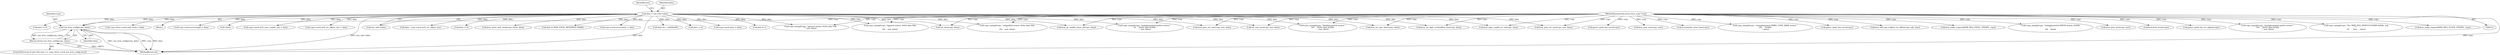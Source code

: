 digraph "0_linux_c300aa64ddf57d9c5d9c898a64b36877345dd4a9@pointer" {
"1000605" [label="(Call,xen_hvm_config(vcpu, data))"];
"1000113" [label="(MethodParameterIn,struct kvm_vcpu *vcpu)"];
"1000127" [label="(Call,data = msr_info->data)"];
"1000604" [label="(Return,return xen_hvm_config(vcpu, data);)"];
"1000605" [label="(Call,xen_hvm_config(vcpu, data))"];
"1000133" [label="(Identifier,msr)"];
"1000464" [label="(Call,data != 0)"];
"1000613" [label="(Call,kvm_pmu_set_msr(vcpu, msr, data))"];
"1000289" [label="(Call,kvm_write_wall_clock(vcpu->kvm, data))"];
"1000455" [label="(Call,set_msr_mce(vcpu, msr, data))"];
"1000477" [label="(Call,vcpu_unimpl(vcpu, \"unimplemented perfctr wrmsr: \"\n\t\t\t    \"0x%x data 0x%llx\n\", msr, data))"];
"1000575" [label="(Call,guest_cpuid_has_osvw(vcpu))"];
"1000491" [label="(Call,kvm_pmu_msr(vcpu, msr))"];
"1000128" [label="(Identifier,data)"];
"1000280" [label="(Call,vcpu->kvm->arch.wall_clock = data)"];
"1000436" [label="(Call,accumulate_steal_time(vcpu))"];
"1000184" [label="(Call,vcpu_unimpl(vcpu, \"unimplemented MMIO_CONF_BASE wrmsr: \"\n\t\t\t\t    \"0x%llx\n\", data))"];
"1000558" [label="(Call,guest_cpuid_has_osvw(vcpu))"];
"1000115" [label="(Block,)"];
"1000638" [label="(MethodReturn,int)"];
"1000257" [label="(Call,kvm_x86_ops->adjust_tsc_offset(vcpu, adj, true))"];
"1000439" [label="(Call,kvm_make_request(KVM_REQ_STEAL_UPDATE, vcpu))"];
"1000261" [label="(Call,vcpu->arch.ia32_tsc_adjust_msr = data)"];
"1000505" [label="(Call,vcpu_unimpl(vcpu, \"disabled perfctr wrmsr: \"\n\t\t\t\t    \"0x%x data 0x%llx\n\", msr, data))"];
"1000604" [label="(Return,return xen_hvm_config(vcpu, data);)"];
"1000630" [label="(Call,vcpu_unimpl(vcpu, \"ignored wrmsr: 0x%x data %llx\n\",\n\t\t\t\t    msr, data))"];
"1000606" [label="(Identifier,vcpu)"];
"1000171" [label="(Call,vcpu_unimpl(vcpu, \"unimplemented HWCR wrmsr: 0x%llx\n\",\n\t\t\t\t    data))"];
"1000129" [label="(Call,msr_info->data)"];
"1000250" [label="(Call,data - vcpu->arch.ia32_tsc_adjust_msr)"];
"1000127" [label="(Call,data = msr_info->data)"];
"1000609" [label="(Call,kvm_pmu_msr(vcpu, msr))"];
"1000144" [label="(Call,set_efer(vcpu, data))"];
"1000621" [label="(Call,vcpu_unimpl(vcpu, \"unhandled wrmsr: 0x%x data %llx\n\",\n\t\t\t\t    msr, data))"];
"1000370" [label="(Call,kvm_pv_enable_async_pf(vcpu, data))"];
"1000384" [label="(Call,data & KVM_STEAL_RESERVED_MASK)"];
"1000579" [label="(Call,vcpu->arch.osvw.status = data)"];
"1000221" [label="(Call,kvm_set_apic_base(vcpu, data))"];
"1000298" [label="(Call,kvmclock_reset(vcpu))"];
"1000607" [label="(Identifier,data)"];
"1000148" [label="(Call,data &= ~(u64)0x40)"];
"1000180" [label="(Call,data != 0)"];
"1000113" [label="(MethodParameterIn,struct kvm_vcpu *vcpu)"];
"1000238" [label="(Call,guest_cpuid_has_tsc_adjust(vcpu))"];
"1000300" [label="(Call,vcpu->arch.time = data)"];
"1000312" [label="(Call,data & 1)"];
"1000502" [label="(Call,data != 0)"];
"1000232" [label="(Call,kvm_set_lapic_tscdeadline_msr(vcpu, data))"];
"1000445" [label="(Call,kvm_lapic_enable_pv_eoi(vcpu, data))"];
"1000467" [label="(Call,vcpu_unimpl(vcpu, \"unimplemented perfctr wrmsr: \"\n\t\t\t\t    \"0x%x data 0x%llx\n\", msr, data))"];
"1000495" [label="(Call,kvm_pmu_set_msr(vcpu, msr, data))"];
"1000208" [label="(Call,vcpu_unimpl(vcpu, \"%s: MSR_IA32_DEBUGCTLMSR 0x%llx, nop\n\",\n\t\t\t    __func__, data))"];
"1000549" [label="(Call,vcpu_unimpl(vcpu, \"ignored wrmsr: 0x%x data %llx\n\", msr, data))"];
"1000307" [label="(Call,kvm_make_request(KVM_REQ_CLOCK_UPDATE, vcpu))"];
"1000562" [label="(Call,vcpu->arch.osvw.length = data)"];
"1000193" [label="(Call,!data)"];
"1000270" [label="(Call,vcpu->arch.ia32_misc_enable_msr = data)"];
"1000590" [label="(ControlStructure,if (msr && (msr == vcpu->kvm->arch.xen_hvm_config.msr)))"];
"1000605" -> "1000604"  [label="AST: "];
"1000605" -> "1000607"  [label="CFG: "];
"1000606" -> "1000605"  [label="AST: "];
"1000607" -> "1000605"  [label="AST: "];
"1000604" -> "1000605"  [label="CFG: "];
"1000605" -> "1000638"  [label="DDG: data"];
"1000605" -> "1000638"  [label="DDG: xen_hvm_config(vcpu, data)"];
"1000605" -> "1000638"  [label="DDG: vcpu"];
"1000605" -> "1000604"  [label="DDG: xen_hvm_config(vcpu, data)"];
"1000113" -> "1000605"  [label="DDG: vcpu"];
"1000127" -> "1000605"  [label="DDG: data"];
"1000113" -> "1000112"  [label="AST: "];
"1000113" -> "1000638"  [label="DDG: vcpu"];
"1000113" -> "1000144"  [label="DDG: vcpu"];
"1000113" -> "1000171"  [label="DDG: vcpu"];
"1000113" -> "1000184"  [label="DDG: vcpu"];
"1000113" -> "1000208"  [label="DDG: vcpu"];
"1000113" -> "1000221"  [label="DDG: vcpu"];
"1000113" -> "1000232"  [label="DDG: vcpu"];
"1000113" -> "1000238"  [label="DDG: vcpu"];
"1000113" -> "1000257"  [label="DDG: vcpu"];
"1000113" -> "1000298"  [label="DDG: vcpu"];
"1000113" -> "1000307"  [label="DDG: vcpu"];
"1000113" -> "1000370"  [label="DDG: vcpu"];
"1000113" -> "1000436"  [label="DDG: vcpu"];
"1000113" -> "1000439"  [label="DDG: vcpu"];
"1000113" -> "1000445"  [label="DDG: vcpu"];
"1000113" -> "1000455"  [label="DDG: vcpu"];
"1000113" -> "1000467"  [label="DDG: vcpu"];
"1000113" -> "1000477"  [label="DDG: vcpu"];
"1000113" -> "1000491"  [label="DDG: vcpu"];
"1000113" -> "1000495"  [label="DDG: vcpu"];
"1000113" -> "1000505"  [label="DDG: vcpu"];
"1000113" -> "1000549"  [label="DDG: vcpu"];
"1000113" -> "1000558"  [label="DDG: vcpu"];
"1000113" -> "1000575"  [label="DDG: vcpu"];
"1000113" -> "1000609"  [label="DDG: vcpu"];
"1000113" -> "1000613"  [label="DDG: vcpu"];
"1000113" -> "1000621"  [label="DDG: vcpu"];
"1000113" -> "1000630"  [label="DDG: vcpu"];
"1000127" -> "1000115"  [label="AST: "];
"1000127" -> "1000129"  [label="CFG: "];
"1000128" -> "1000127"  [label="AST: "];
"1000129" -> "1000127"  [label="AST: "];
"1000133" -> "1000127"  [label="CFG: "];
"1000127" -> "1000638"  [label="DDG: msr_info->data"];
"1000127" -> "1000638"  [label="DDG: data"];
"1000127" -> "1000144"  [label="DDG: data"];
"1000127" -> "1000148"  [label="DDG: data"];
"1000127" -> "1000180"  [label="DDG: data"];
"1000127" -> "1000193"  [label="DDG: data"];
"1000127" -> "1000221"  [label="DDG: data"];
"1000127" -> "1000232"  [label="DDG: data"];
"1000127" -> "1000250"  [label="DDG: data"];
"1000127" -> "1000261"  [label="DDG: data"];
"1000127" -> "1000270"  [label="DDG: data"];
"1000127" -> "1000280"  [label="DDG: data"];
"1000127" -> "1000289"  [label="DDG: data"];
"1000127" -> "1000300"  [label="DDG: data"];
"1000127" -> "1000312"  [label="DDG: data"];
"1000127" -> "1000370"  [label="DDG: data"];
"1000127" -> "1000384"  [label="DDG: data"];
"1000127" -> "1000445"  [label="DDG: data"];
"1000127" -> "1000455"  [label="DDG: data"];
"1000127" -> "1000464"  [label="DDG: data"];
"1000127" -> "1000477"  [label="DDG: data"];
"1000127" -> "1000495"  [label="DDG: data"];
"1000127" -> "1000502"  [label="DDG: data"];
"1000127" -> "1000505"  [label="DDG: data"];
"1000127" -> "1000549"  [label="DDG: data"];
"1000127" -> "1000562"  [label="DDG: data"];
"1000127" -> "1000579"  [label="DDG: data"];
"1000127" -> "1000613"  [label="DDG: data"];
"1000127" -> "1000621"  [label="DDG: data"];
"1000127" -> "1000630"  [label="DDG: data"];
"1000604" -> "1000590"  [label="AST: "];
"1000638" -> "1000604"  [label="CFG: "];
"1000604" -> "1000638"  [label="DDG: <RET>"];
}

